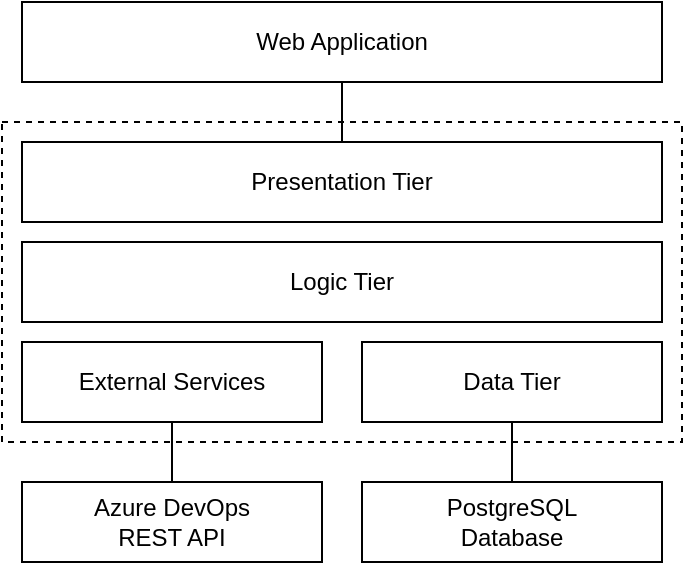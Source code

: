 <mxfile>
    <diagram id="EqcC_PQiKCXsMEn5SBmV" name="Page-1">
        <mxGraphModel dx="671" dy="494" grid="1" gridSize="10" guides="1" tooltips="1" connect="1" arrows="1" fold="1" page="1" pageScale="1" pageWidth="850" pageHeight="1100" math="0" shadow="0">
            <root>
                <mxCell id="0"/>
                <mxCell id="1" parent="0"/>
                <mxCell id="17" value="" style="rounded=0;whiteSpace=wrap;html=1;dashed=1;" vertex="1" parent="1">
                    <mxGeometry x="270" y="150" width="340" height="160" as="geometry"/>
                </mxCell>
                <mxCell id="2" value="Presentation Tier" style="rounded=0;whiteSpace=wrap;html=1;" vertex="1" parent="1">
                    <mxGeometry x="280" y="160" width="320" height="40" as="geometry"/>
                </mxCell>
                <mxCell id="3" value="Logic Tier" style="rounded=0;whiteSpace=wrap;html=1;" vertex="1" parent="1">
                    <mxGeometry x="280" y="210" width="320" height="40" as="geometry"/>
                </mxCell>
                <mxCell id="4" value="External Services" style="rounded=0;whiteSpace=wrap;html=1;" vertex="1" parent="1">
                    <mxGeometry x="280" y="260" width="150" height="40" as="geometry"/>
                </mxCell>
                <mxCell id="5" value="Data Tier" style="rounded=0;whiteSpace=wrap;html=1;" vertex="1" parent="1">
                    <mxGeometry x="450" y="260" width="150" height="40" as="geometry"/>
                </mxCell>
                <mxCell id="6" value="Azure DevOps&lt;br&gt;REST API" style="rounded=0;whiteSpace=wrap;html=1;" vertex="1" parent="1">
                    <mxGeometry x="280" y="330" width="150" height="40" as="geometry"/>
                </mxCell>
                <mxCell id="7" value="PostgreSQL&lt;br&gt;Database" style="rounded=0;whiteSpace=wrap;html=1;" vertex="1" parent="1">
                    <mxGeometry x="450" y="330" width="150" height="40" as="geometry"/>
                </mxCell>
                <mxCell id="15" value="Web Application" style="rounded=0;whiteSpace=wrap;html=1;" vertex="1" parent="1">
                    <mxGeometry x="280" y="90" width="320" height="40" as="geometry"/>
                </mxCell>
                <mxCell id="18" value="" style="endArrow=none;html=1;exitX=0.5;exitY=1;exitDx=0;exitDy=0;entryX=0.5;entryY=0;entryDx=0;entryDy=0;" edge="1" parent="1" source="4" target="6">
                    <mxGeometry width="50" height="50" relative="1" as="geometry">
                        <mxPoint x="380" y="310" as="sourcePoint"/>
                        <mxPoint x="430" y="260" as="targetPoint"/>
                    </mxGeometry>
                </mxCell>
                <mxCell id="19" value="" style="endArrow=none;html=1;exitX=0.5;exitY=1;exitDx=0;exitDy=0;entryX=0.5;entryY=0;entryDx=0;entryDy=0;" edge="1" parent="1" source="5" target="7">
                    <mxGeometry width="50" height="50" relative="1" as="geometry">
                        <mxPoint x="365" y="310" as="sourcePoint"/>
                        <mxPoint x="365" y="340" as="targetPoint"/>
                    </mxGeometry>
                </mxCell>
                <mxCell id="20" value="" style="endArrow=none;html=1;exitX=0.5;exitY=1;exitDx=0;exitDy=0;entryX=0.5;entryY=0;entryDx=0;entryDy=0;" edge="1" parent="1" source="15" target="2">
                    <mxGeometry width="50" height="50" relative="1" as="geometry">
                        <mxPoint x="535" y="310" as="sourcePoint"/>
                        <mxPoint x="535" y="340" as="targetPoint"/>
                    </mxGeometry>
                </mxCell>
            </root>
        </mxGraphModel>
    </diagram>
</mxfile>